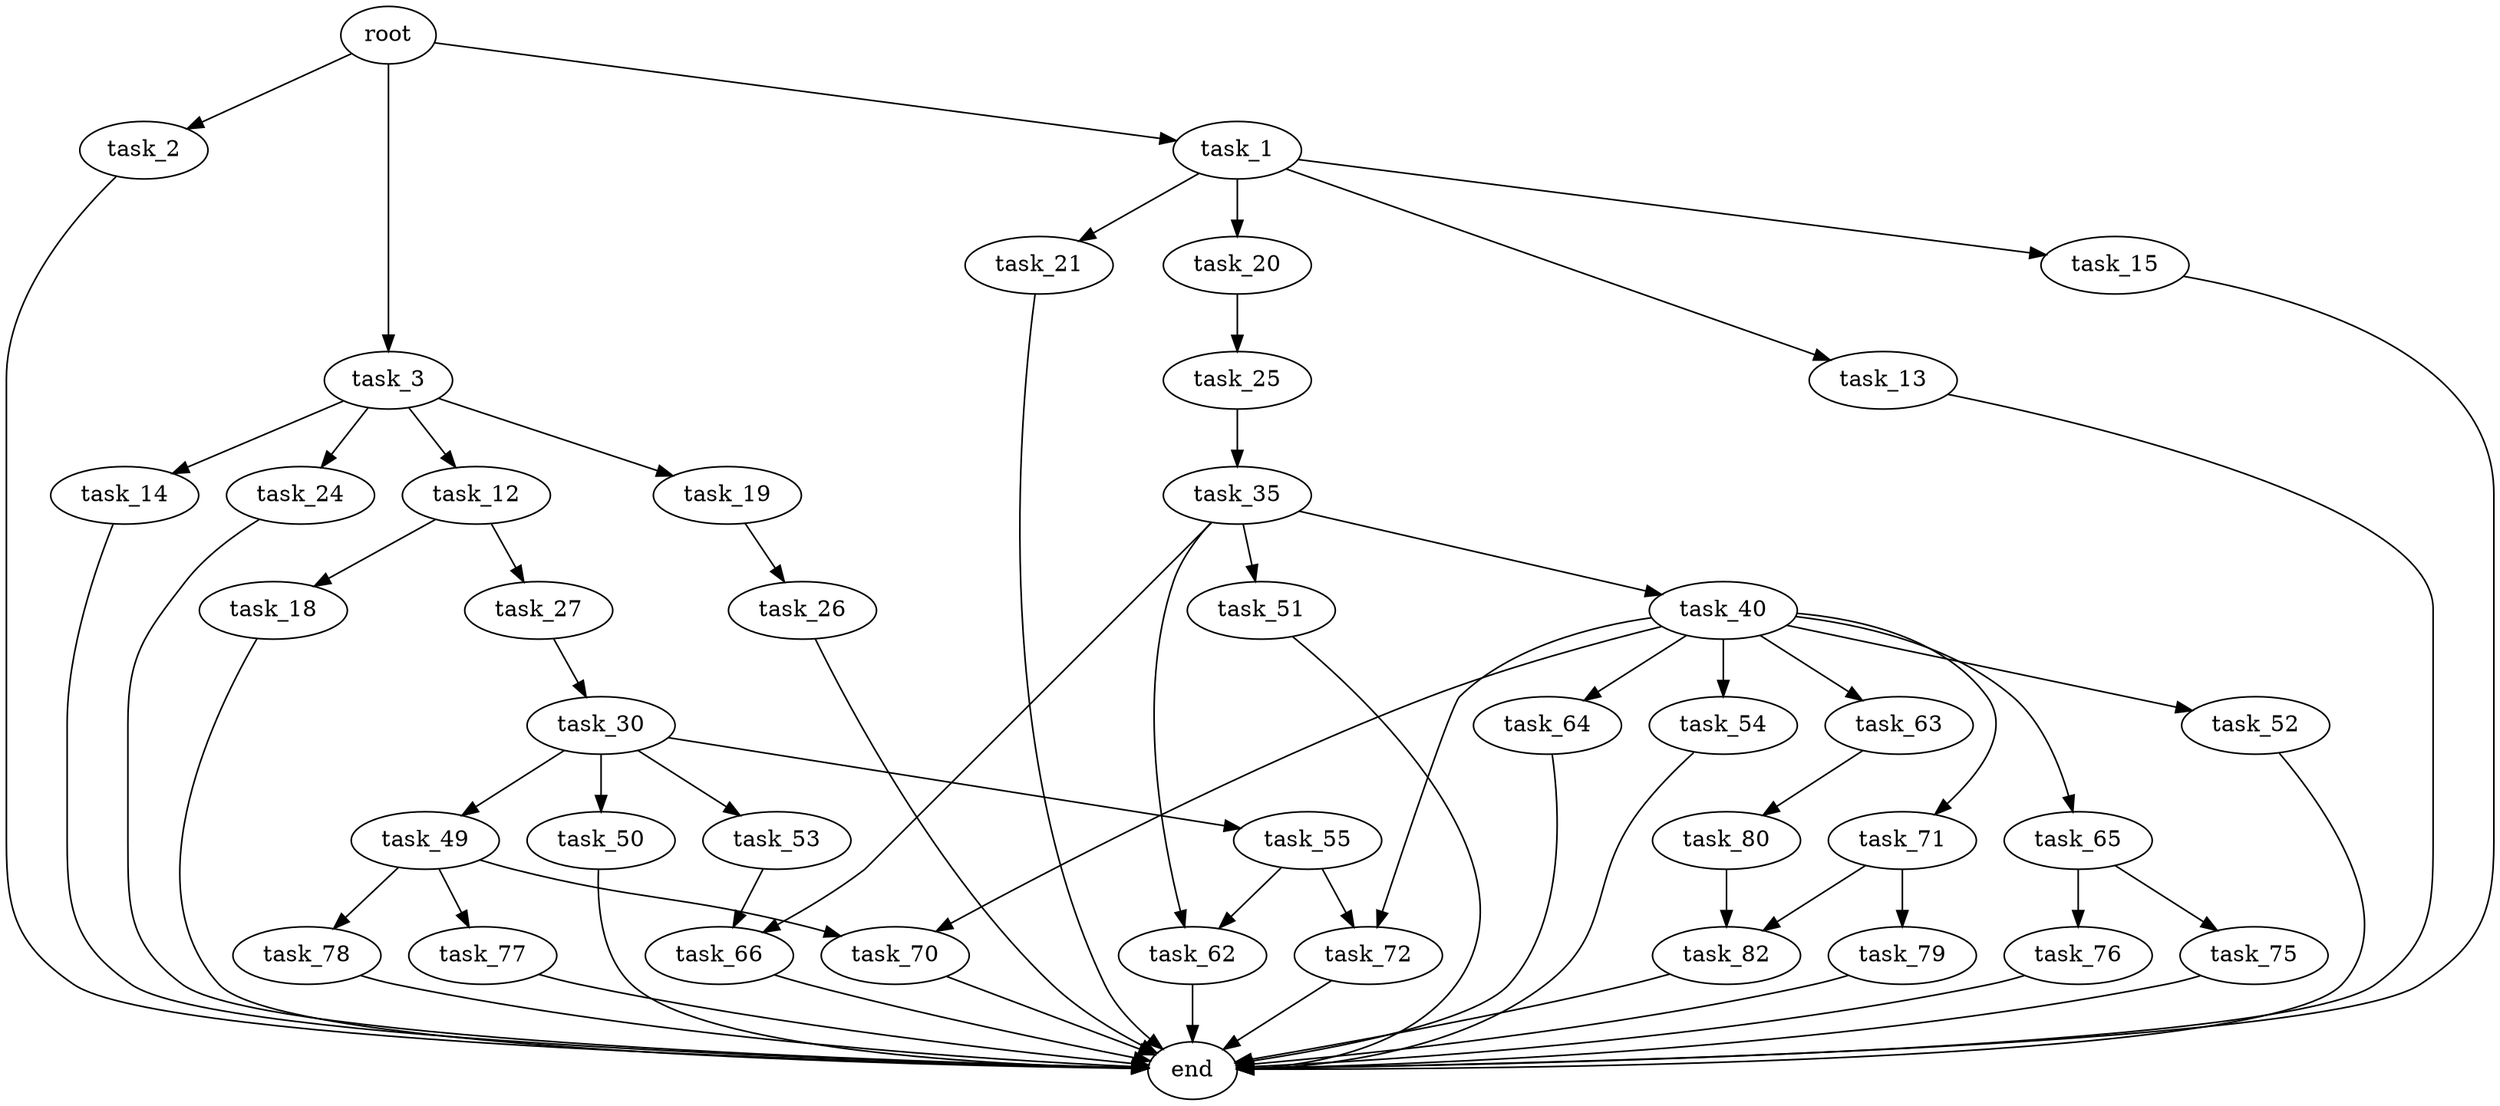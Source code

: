 digraph G {
  root [size="0.000000"];
  task_1 [size="26726558735.000000"];
  task_2 [size="111481778497.000000"];
  task_3 [size="782757789696.000000"];
  task_12 [size="50000846750.000000"];
  task_13 [size="272901022163.000000"];
  task_14 [size="134217728000.000000"];
  task_15 [size="198594534027.000000"];
  task_18 [size="8589934592.000000"];
  task_19 [size="782757789696.000000"];
  task_20 [size="824484416.000000"];
  task_21 [size="8263180538.000000"];
  task_24 [size="1073741824000.000000"];
  task_25 [size="672306232116.000000"];
  task_26 [size="19240674078.000000"];
  task_27 [size="58302186544.000000"];
  task_30 [size="1639198862.000000"];
  task_35 [size="542834662.000000"];
  task_40 [size="1073741824000.000000"];
  task_49 [size="711684783402.000000"];
  task_50 [size="19549366937.000000"];
  task_51 [size="6621626701.000000"];
  task_52 [size="27784270668.000000"];
  task_53 [size="110926746538.000000"];
  task_54 [size="4674779604.000000"];
  task_55 [size="4671797936.000000"];
  task_62 [size="2999054300.000000"];
  task_63 [size="10973958040.000000"];
  task_64 [size="1782407054.000000"];
  task_65 [size="765669837126.000000"];
  task_66 [size="28991029248.000000"];
  task_70 [size="156795241965.000000"];
  task_71 [size="1614755115.000000"];
  task_72 [size="22753382927.000000"];
  task_75 [size="241107211711.000000"];
  task_76 [size="46513438616.000000"];
  task_77 [size="983533581687.000000"];
  task_78 [size="134217728000.000000"];
  task_79 [size="46743959061.000000"];
  task_80 [size="549755813888.000000"];
  task_82 [size="38199402114.000000"];
  end [size="0.000000"];

  root -> task_1 [size="1.000000"];
  root -> task_2 [size="1.000000"];
  root -> task_3 [size="1.000000"];
  task_1 -> task_13 [size="536870912.000000"];
  task_1 -> task_15 [size="536870912.000000"];
  task_1 -> task_20 [size="536870912.000000"];
  task_1 -> task_21 [size="536870912.000000"];
  task_2 -> end [size="1.000000"];
  task_3 -> task_12 [size="679477248.000000"];
  task_3 -> task_14 [size="679477248.000000"];
  task_3 -> task_19 [size="679477248.000000"];
  task_3 -> task_24 [size="679477248.000000"];
  task_12 -> task_18 [size="209715200.000000"];
  task_12 -> task_27 [size="209715200.000000"];
  task_13 -> end [size="1.000000"];
  task_14 -> end [size="1.000000"];
  task_15 -> end [size="1.000000"];
  task_18 -> end [size="1.000000"];
  task_19 -> task_26 [size="679477248.000000"];
  task_20 -> task_25 [size="75497472.000000"];
  task_21 -> end [size="1.000000"];
  task_24 -> end [size="1.000000"];
  task_25 -> task_35 [size="536870912.000000"];
  task_26 -> end [size="1.000000"];
  task_27 -> task_30 [size="75497472.000000"];
  task_30 -> task_49 [size="33554432.000000"];
  task_30 -> task_50 [size="33554432.000000"];
  task_30 -> task_53 [size="33554432.000000"];
  task_30 -> task_55 [size="33554432.000000"];
  task_35 -> task_40 [size="33554432.000000"];
  task_35 -> task_51 [size="33554432.000000"];
  task_35 -> task_62 [size="33554432.000000"];
  task_35 -> task_66 [size="33554432.000000"];
  task_40 -> task_52 [size="838860800.000000"];
  task_40 -> task_54 [size="838860800.000000"];
  task_40 -> task_63 [size="838860800.000000"];
  task_40 -> task_64 [size="838860800.000000"];
  task_40 -> task_65 [size="838860800.000000"];
  task_40 -> task_70 [size="838860800.000000"];
  task_40 -> task_71 [size="838860800.000000"];
  task_40 -> task_72 [size="838860800.000000"];
  task_49 -> task_70 [size="536870912.000000"];
  task_49 -> task_77 [size="536870912.000000"];
  task_49 -> task_78 [size="536870912.000000"];
  task_50 -> end [size="1.000000"];
  task_51 -> end [size="1.000000"];
  task_52 -> end [size="1.000000"];
  task_53 -> task_66 [size="75497472.000000"];
  task_54 -> end [size="1.000000"];
  task_55 -> task_62 [size="75497472.000000"];
  task_55 -> task_72 [size="75497472.000000"];
  task_62 -> end [size="1.000000"];
  task_63 -> task_80 [size="536870912.000000"];
  task_64 -> end [size="1.000000"];
  task_65 -> task_75 [size="536870912.000000"];
  task_65 -> task_76 [size="536870912.000000"];
  task_66 -> end [size="1.000000"];
  task_70 -> end [size="1.000000"];
  task_71 -> task_79 [size="33554432.000000"];
  task_71 -> task_82 [size="33554432.000000"];
  task_72 -> end [size="1.000000"];
  task_75 -> end [size="1.000000"];
  task_76 -> end [size="1.000000"];
  task_77 -> end [size="1.000000"];
  task_78 -> end [size="1.000000"];
  task_79 -> end [size="1.000000"];
  task_80 -> task_82 [size="536870912.000000"];
  task_82 -> end [size="1.000000"];
}
